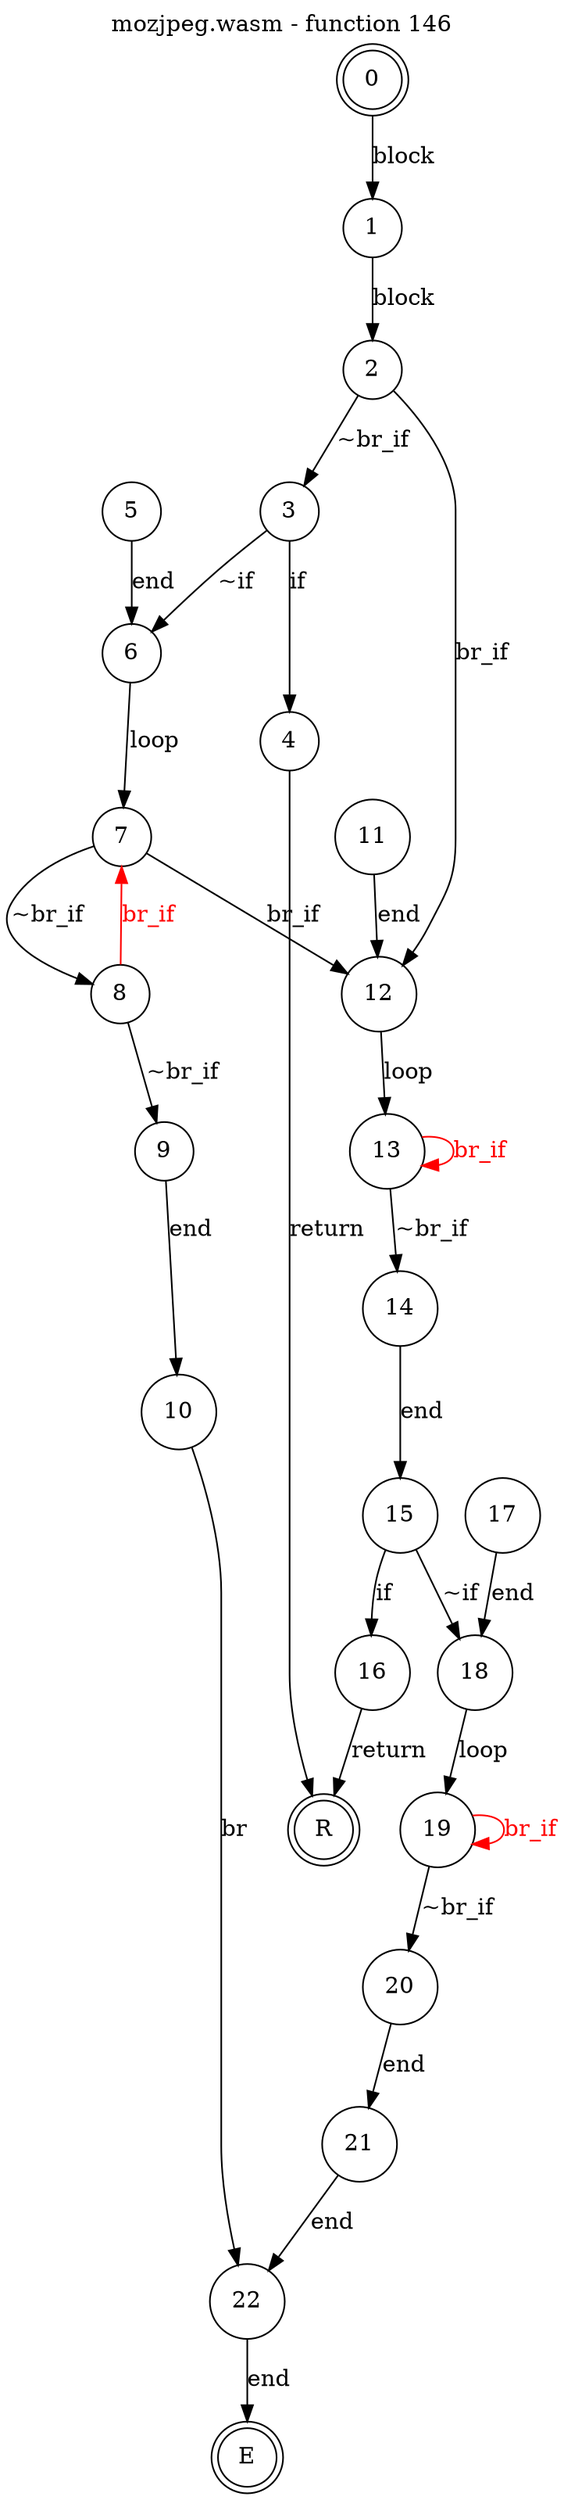 digraph finite_state_machine {
    label = "mozjpeg.wasm - function 146"
    labelloc =  t
    labelfontsize = 16
    labelfontcolor = black
    labelfontname = "Helvetica"
    node [shape = doublecircle]; 0 E R ;
    node [shape = circle];
    0 -> 1[label="block"];
    1 -> 2[label="block"];
    2 -> 3[label="~br_if"];
    2 -> 12[label="br_if"];
    3 -> 4[label="if"];
    3 -> 6[label="~if"];
    4 -> R[label="return"];
    5 -> 6[label="end"];
    6 -> 7[label="loop"];
    7 -> 8[label="~br_if"];
    7 -> 12[label="br_if"];
    8 -> 9[label="~br_if"];
    8 -> 7[color="red" fontcolor="red" label="br_if"];
    9 -> 10[label="end"];
    10 -> 22[label="br"];
    11 -> 12[label="end"];
    12 -> 13[label="loop"];
    13 -> 14[label="~br_if"];
    13 -> 13[color="red" fontcolor="red" label="br_if"];
    14 -> 15[label="end"];
    15 -> 16[label="if"];
    15 -> 18[label="~if"];
    16 -> R[label="return"];
    17 -> 18[label="end"];
    18 -> 19[label="loop"];
    19 -> 20[label="~br_if"];
    19 -> 19[color="red" fontcolor="red" label="br_if"];
    20 -> 21[label="end"];
    21 -> 22[label="end"];
    22 -> E[label="end"];
}
